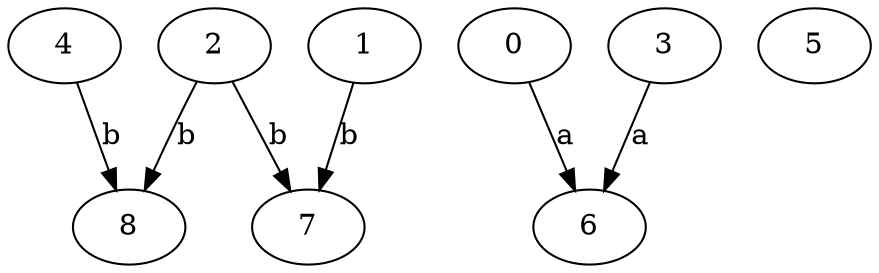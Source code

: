 strict digraph  {
4;
0;
1;
5;
6;
2;
3;
7;
8;
4 -> 8  [label=b];
0 -> 6  [label=a];
1 -> 7  [label=b];
2 -> 7  [label=b];
2 -> 8  [label=b];
3 -> 6  [label=a];
}

